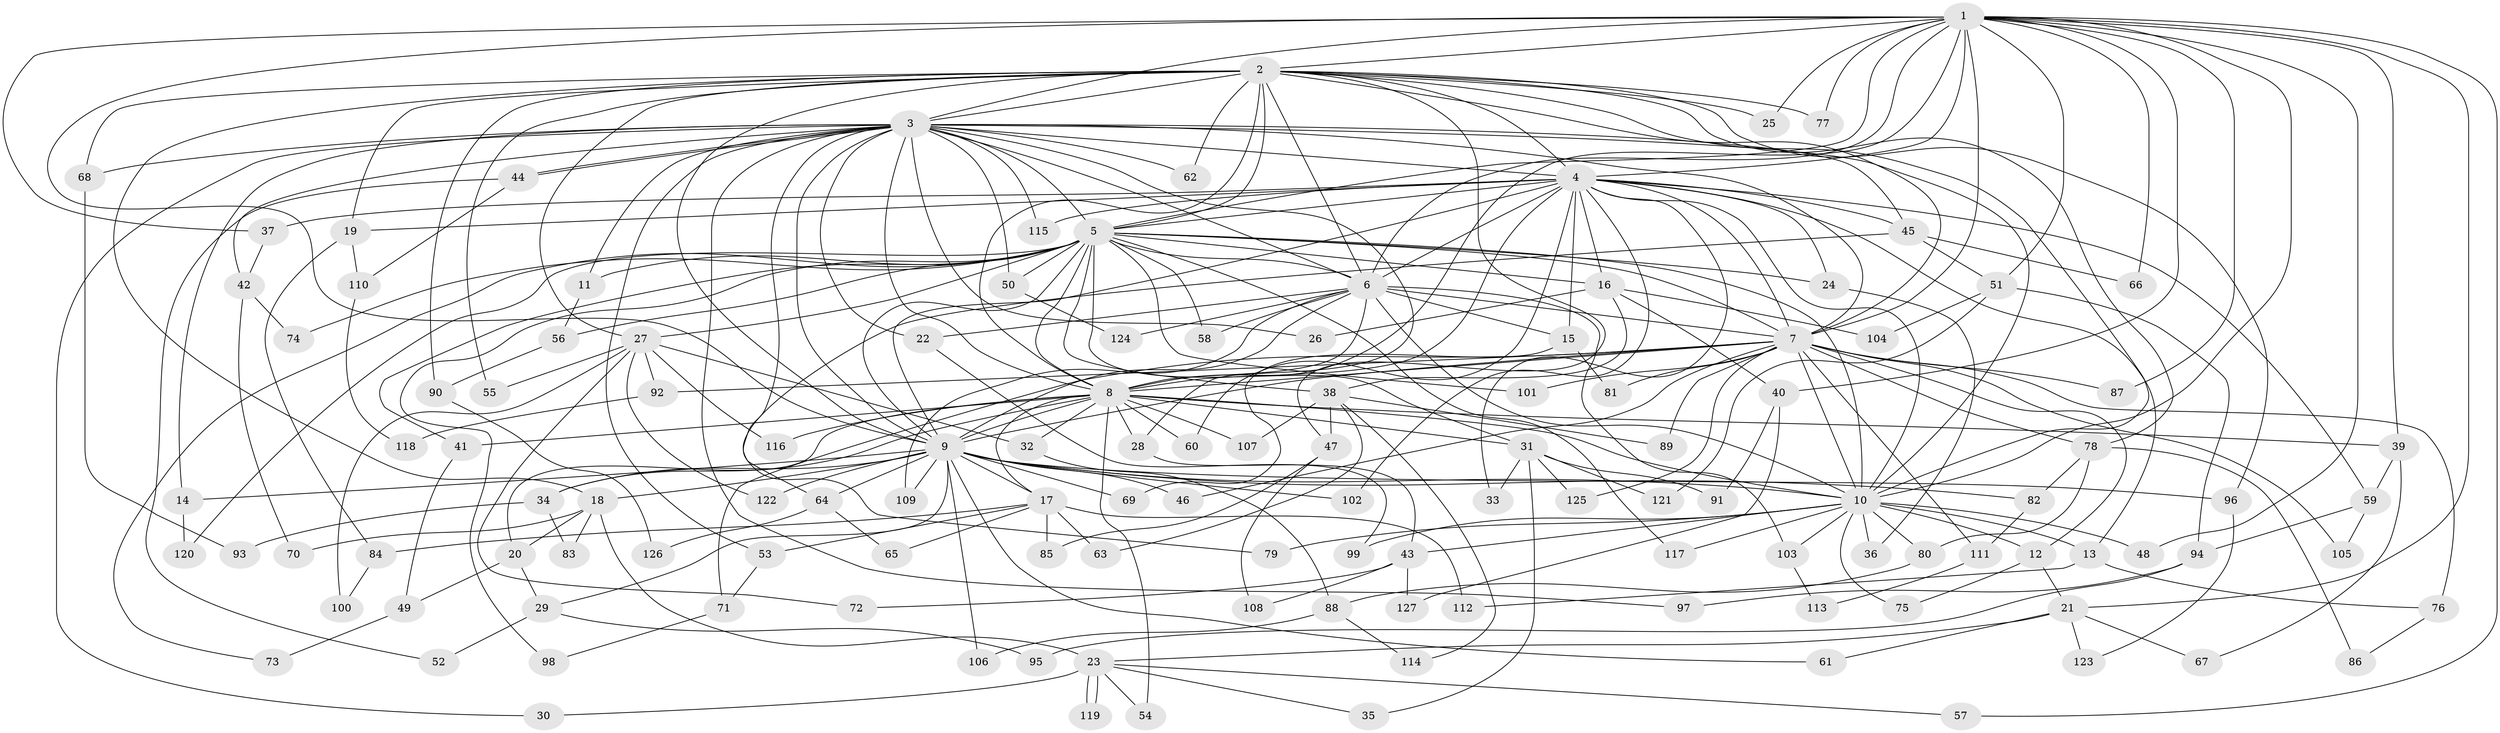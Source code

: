 // coarse degree distribution, {16: 0.015873015873015872, 17: 0.015873015873015872, 20: 0.047619047619047616, 19: 0.015873015873015872, 24: 0.015873015873015872, 21: 0.015873015873015872, 3: 0.2222222222222222, 4: 0.06349206349206349, 5: 0.06349206349206349, 7: 0.015873015873015872, 2: 0.3968253968253968, 10: 0.015873015873015872, 6: 0.047619047619047616, 8: 0.015873015873015872, 9: 0.015873015873015872, 1: 0.015873015873015872}
// Generated by graph-tools (version 1.1) at 2025/17/03/04/25 18:17:46]
// undirected, 127 vertices, 279 edges
graph export_dot {
graph [start="1"]
  node [color=gray90,style=filled];
  1;
  2;
  3;
  4;
  5;
  6;
  7;
  8;
  9;
  10;
  11;
  12;
  13;
  14;
  15;
  16;
  17;
  18;
  19;
  20;
  21;
  22;
  23;
  24;
  25;
  26;
  27;
  28;
  29;
  30;
  31;
  32;
  33;
  34;
  35;
  36;
  37;
  38;
  39;
  40;
  41;
  42;
  43;
  44;
  45;
  46;
  47;
  48;
  49;
  50;
  51;
  52;
  53;
  54;
  55;
  56;
  57;
  58;
  59;
  60;
  61;
  62;
  63;
  64;
  65;
  66;
  67;
  68;
  69;
  70;
  71;
  72;
  73;
  74;
  75;
  76;
  77;
  78;
  79;
  80;
  81;
  82;
  83;
  84;
  85;
  86;
  87;
  88;
  89;
  90;
  91;
  92;
  93;
  94;
  95;
  96;
  97;
  98;
  99;
  100;
  101;
  102;
  103;
  104;
  105;
  106;
  107;
  108;
  109;
  110;
  111;
  112;
  113;
  114;
  115;
  116;
  117;
  118;
  119;
  120;
  121;
  122;
  123;
  124;
  125;
  126;
  127;
  1 -- 2;
  1 -- 3;
  1 -- 4;
  1 -- 5;
  1 -- 6;
  1 -- 7;
  1 -- 8;
  1 -- 9;
  1 -- 10;
  1 -- 21;
  1 -- 25;
  1 -- 37;
  1 -- 39;
  1 -- 40;
  1 -- 48;
  1 -- 51;
  1 -- 57;
  1 -- 66;
  1 -- 77;
  1 -- 87;
  2 -- 3;
  2 -- 4;
  2 -- 5;
  2 -- 6;
  2 -- 7;
  2 -- 8;
  2 -- 9;
  2 -- 10;
  2 -- 18;
  2 -- 19;
  2 -- 25;
  2 -- 27;
  2 -- 47;
  2 -- 55;
  2 -- 62;
  2 -- 68;
  2 -- 77;
  2 -- 78;
  2 -- 90;
  2 -- 96;
  3 -- 4;
  3 -- 5;
  3 -- 6;
  3 -- 7;
  3 -- 8;
  3 -- 9;
  3 -- 10;
  3 -- 11;
  3 -- 14;
  3 -- 22;
  3 -- 26;
  3 -- 28;
  3 -- 30;
  3 -- 42;
  3 -- 44;
  3 -- 44;
  3 -- 45;
  3 -- 50;
  3 -- 53;
  3 -- 62;
  3 -- 68;
  3 -- 79;
  3 -- 97;
  3 -- 115;
  4 -- 5;
  4 -- 6;
  4 -- 7;
  4 -- 8;
  4 -- 9;
  4 -- 10;
  4 -- 13;
  4 -- 15;
  4 -- 16;
  4 -- 19;
  4 -- 24;
  4 -- 33;
  4 -- 37;
  4 -- 45;
  4 -- 59;
  4 -- 60;
  4 -- 102;
  4 -- 115;
  5 -- 6;
  5 -- 7;
  5 -- 8;
  5 -- 9;
  5 -- 10;
  5 -- 11;
  5 -- 16;
  5 -- 24;
  5 -- 27;
  5 -- 31;
  5 -- 38;
  5 -- 41;
  5 -- 50;
  5 -- 56;
  5 -- 58;
  5 -- 73;
  5 -- 74;
  5 -- 98;
  5 -- 101;
  5 -- 117;
  5 -- 120;
  6 -- 7;
  6 -- 8;
  6 -- 9;
  6 -- 10;
  6 -- 15;
  6 -- 22;
  6 -- 58;
  6 -- 103;
  6 -- 109;
  6 -- 124;
  7 -- 8;
  7 -- 9;
  7 -- 10;
  7 -- 12;
  7 -- 46;
  7 -- 71;
  7 -- 76;
  7 -- 78;
  7 -- 81;
  7 -- 87;
  7 -- 89;
  7 -- 92;
  7 -- 101;
  7 -- 105;
  7 -- 111;
  7 -- 125;
  8 -- 9;
  8 -- 10;
  8 -- 17;
  8 -- 20;
  8 -- 28;
  8 -- 31;
  8 -- 32;
  8 -- 34;
  8 -- 39;
  8 -- 41;
  8 -- 54;
  8 -- 60;
  8 -- 107;
  8 -- 116;
  9 -- 10;
  9 -- 14;
  9 -- 17;
  9 -- 18;
  9 -- 29;
  9 -- 34;
  9 -- 46;
  9 -- 61;
  9 -- 64;
  9 -- 69;
  9 -- 82;
  9 -- 96;
  9 -- 102;
  9 -- 106;
  9 -- 109;
  9 -- 122;
  10 -- 12;
  10 -- 13;
  10 -- 36;
  10 -- 43;
  10 -- 48;
  10 -- 75;
  10 -- 79;
  10 -- 80;
  10 -- 99;
  10 -- 103;
  10 -- 117;
  11 -- 56;
  12 -- 21;
  12 -- 75;
  13 -- 76;
  13 -- 112;
  14 -- 120;
  15 -- 69;
  15 -- 81;
  16 -- 26;
  16 -- 38;
  16 -- 40;
  16 -- 104;
  17 -- 53;
  17 -- 63;
  17 -- 65;
  17 -- 84;
  17 -- 85;
  17 -- 112;
  18 -- 20;
  18 -- 23;
  18 -- 70;
  18 -- 83;
  19 -- 84;
  19 -- 110;
  20 -- 29;
  20 -- 49;
  21 -- 23;
  21 -- 61;
  21 -- 67;
  21 -- 123;
  22 -- 99;
  23 -- 30;
  23 -- 35;
  23 -- 54;
  23 -- 57;
  23 -- 119;
  23 -- 119;
  24 -- 36;
  27 -- 32;
  27 -- 55;
  27 -- 72;
  27 -- 92;
  27 -- 100;
  27 -- 116;
  27 -- 122;
  28 -- 43;
  29 -- 52;
  29 -- 95;
  31 -- 33;
  31 -- 35;
  31 -- 91;
  31 -- 121;
  31 -- 125;
  32 -- 88;
  34 -- 83;
  34 -- 93;
  37 -- 42;
  38 -- 47;
  38 -- 63;
  38 -- 89;
  38 -- 107;
  38 -- 114;
  39 -- 59;
  39 -- 67;
  40 -- 91;
  40 -- 127;
  41 -- 49;
  42 -- 70;
  42 -- 74;
  43 -- 72;
  43 -- 108;
  43 -- 127;
  44 -- 52;
  44 -- 110;
  45 -- 51;
  45 -- 64;
  45 -- 66;
  47 -- 85;
  47 -- 108;
  49 -- 73;
  50 -- 124;
  51 -- 94;
  51 -- 104;
  51 -- 121;
  53 -- 71;
  56 -- 90;
  59 -- 94;
  59 -- 105;
  64 -- 65;
  64 -- 126;
  68 -- 93;
  71 -- 98;
  76 -- 86;
  78 -- 80;
  78 -- 82;
  78 -- 86;
  80 -- 88;
  82 -- 111;
  84 -- 100;
  88 -- 106;
  88 -- 114;
  90 -- 126;
  92 -- 118;
  94 -- 95;
  94 -- 97;
  96 -- 123;
  103 -- 113;
  110 -- 118;
  111 -- 113;
}
